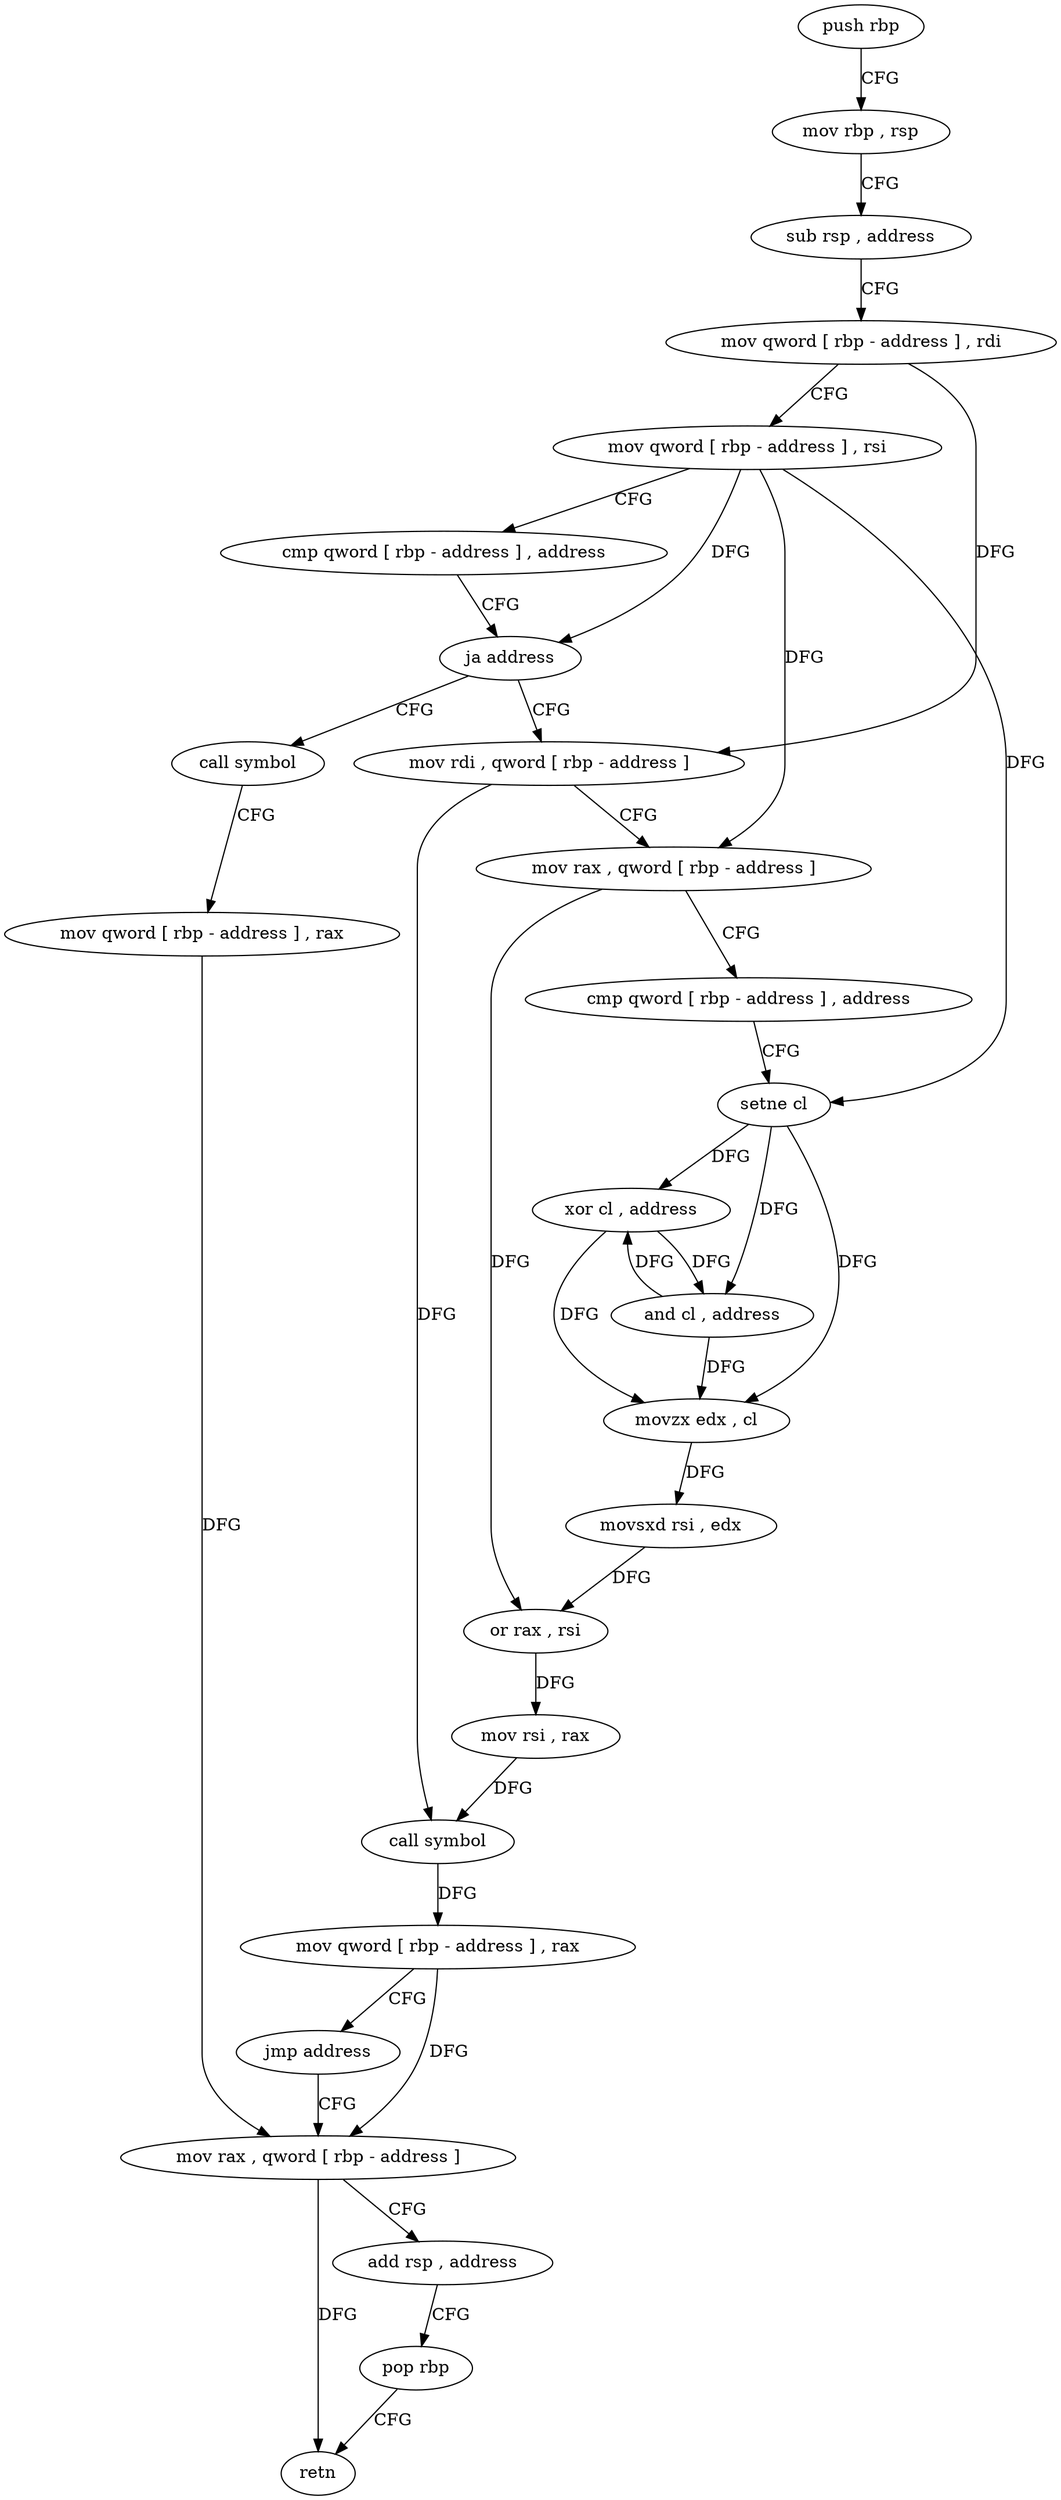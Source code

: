 digraph "func" {
"4242640" [label = "push rbp" ]
"4242641" [label = "mov rbp , rsp" ]
"4242644" [label = "sub rsp , address" ]
"4242648" [label = "mov qword [ rbp - address ] , rdi" ]
"4242652" [label = "mov qword [ rbp - address ] , rsi" ]
"4242656" [label = "cmp qword [ rbp - address ] , address" ]
"4242661" [label = "ja address" ]
"4242715" [label = "call symbol" ]
"4242667" [label = "mov rdi , qword [ rbp - address ]" ]
"4242720" [label = "mov qword [ rbp - address ] , rax" ]
"4242724" [label = "mov rax , qword [ rbp - address ]" ]
"4242671" [label = "mov rax , qword [ rbp - address ]" ]
"4242675" [label = "cmp qword [ rbp - address ] , address" ]
"4242680" [label = "setne cl" ]
"4242683" [label = "xor cl , address" ]
"4242686" [label = "and cl , address" ]
"4242689" [label = "movzx edx , cl" ]
"4242692" [label = "movsxd rsi , edx" ]
"4242695" [label = "or rax , rsi" ]
"4242698" [label = "mov rsi , rax" ]
"4242701" [label = "call symbol" ]
"4242706" [label = "mov qword [ rbp - address ] , rax" ]
"4242710" [label = "jmp address" ]
"4242728" [label = "add rsp , address" ]
"4242732" [label = "pop rbp" ]
"4242733" [label = "retn" ]
"4242640" -> "4242641" [ label = "CFG" ]
"4242641" -> "4242644" [ label = "CFG" ]
"4242644" -> "4242648" [ label = "CFG" ]
"4242648" -> "4242652" [ label = "CFG" ]
"4242648" -> "4242667" [ label = "DFG" ]
"4242652" -> "4242656" [ label = "CFG" ]
"4242652" -> "4242661" [ label = "DFG" ]
"4242652" -> "4242671" [ label = "DFG" ]
"4242652" -> "4242680" [ label = "DFG" ]
"4242656" -> "4242661" [ label = "CFG" ]
"4242661" -> "4242715" [ label = "CFG" ]
"4242661" -> "4242667" [ label = "CFG" ]
"4242715" -> "4242720" [ label = "CFG" ]
"4242667" -> "4242671" [ label = "CFG" ]
"4242667" -> "4242701" [ label = "DFG" ]
"4242720" -> "4242724" [ label = "DFG" ]
"4242724" -> "4242728" [ label = "CFG" ]
"4242724" -> "4242733" [ label = "DFG" ]
"4242671" -> "4242675" [ label = "CFG" ]
"4242671" -> "4242695" [ label = "DFG" ]
"4242675" -> "4242680" [ label = "CFG" ]
"4242680" -> "4242683" [ label = "DFG" ]
"4242680" -> "4242686" [ label = "DFG" ]
"4242680" -> "4242689" [ label = "DFG" ]
"4242683" -> "4242686" [ label = "DFG" ]
"4242683" -> "4242689" [ label = "DFG" ]
"4242686" -> "4242689" [ label = "DFG" ]
"4242686" -> "4242683" [ label = "DFG" ]
"4242689" -> "4242692" [ label = "DFG" ]
"4242692" -> "4242695" [ label = "DFG" ]
"4242695" -> "4242698" [ label = "DFG" ]
"4242698" -> "4242701" [ label = "DFG" ]
"4242701" -> "4242706" [ label = "DFG" ]
"4242706" -> "4242710" [ label = "CFG" ]
"4242706" -> "4242724" [ label = "DFG" ]
"4242710" -> "4242724" [ label = "CFG" ]
"4242728" -> "4242732" [ label = "CFG" ]
"4242732" -> "4242733" [ label = "CFG" ]
}
